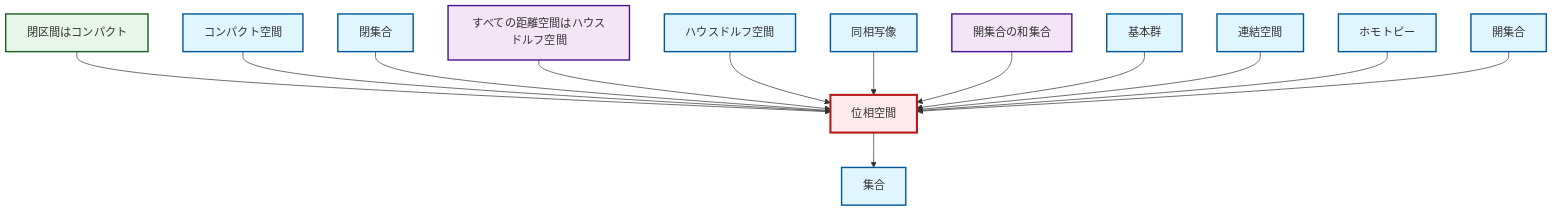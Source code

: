 graph TD
    classDef definition fill:#e1f5fe,stroke:#01579b,stroke-width:2px
    classDef theorem fill:#f3e5f5,stroke:#4a148c,stroke-width:2px
    classDef axiom fill:#fff3e0,stroke:#e65100,stroke-width:2px
    classDef example fill:#e8f5e9,stroke:#1b5e20,stroke-width:2px
    classDef current fill:#ffebee,stroke:#b71c1c,stroke-width:3px
    def-homotopy["ホモトピー"]:::definition
    def-topological-space["位相空間"]:::definition
    thm-union-open-sets["開集合の和集合"]:::theorem
    def-hausdorff["ハウスドルフ空間"]:::definition
    def-homeomorphism["同相写像"]:::definition
    def-closed-set["閉集合"]:::definition
    def-open-set["開集合"]:::definition
    def-set["集合"]:::definition
    def-connected["連結空間"]:::definition
    thm-metric-hausdorff["すべての距離空間はハウスドルフ空間"]:::theorem
    def-compact["コンパクト空間"]:::definition
    ex-closed-interval-compact["閉区間はコンパクト"]:::example
    def-fundamental-group["基本群"]:::definition
    ex-closed-interval-compact --> def-topological-space
    def-compact --> def-topological-space
    def-closed-set --> def-topological-space
    thm-metric-hausdorff --> def-topological-space
    def-hausdorff --> def-topological-space
    def-homeomorphism --> def-topological-space
    thm-union-open-sets --> def-topological-space
    def-fundamental-group --> def-topological-space
    def-connected --> def-topological-space
    def-topological-space --> def-set
    def-homotopy --> def-topological-space
    def-open-set --> def-topological-space
    class def-topological-space current